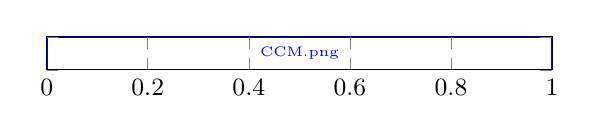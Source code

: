 %Ryan Tunstall
\begin{tikzpicture}[font=\small]

\begin{axis}[
xmin=0, xmax=1, %Adjust x range here and also in line 18
ymin=0, ymax=1,
axis on top,
width=8cm,
height=2cm,
scaled x ticks=false,
%xtick={0,0.2,0.4,0.6,0.8,1.0}, %Uncomment these two for explicit x ticks
%xticklabels={0,0.2,0.4,0.6,0.8,1},
ytick={0,1},
yticklabels={,,},
%xlabel={$T^{*}_{\textrm{\textcolor{white}{\textvisiblespace}}}$}
]

%Adjust x range here aswell
\addplot graphics [includegraphics cmd=\pgfimage,xmin=0, xmax=1, ymin=0, ymax=1] 
%%Uncomment which colour bar to use in the plot
{CCM.png}; %StarCCM+ 256 Colours
%{CCM32.png}; %StarCCM+ 32 Colours
%{Paraview.png}; %Paraview colour bar, does not reflect rendered scene effects + lighting - 256 Colours
%{Paraview32.png}; %Paraview colour bar, does not reflect rendered scene effects + lighting - 32 Colours
%{Paraview2.png}; %Paraview colour bar, does reflect rendered scene effects + lighting - 256 Colours
%{Paraview2_32.png}; %Paraview colour bar, does reflect rendered scene effects + lighting - 32 Colours

\path [draw=black, fill opacity=0] (axis cs:13,1)--(axis cs:13,1);

\path [draw=black, fill opacity=0] (axis cs:0.05,13)--(axis cs:0.05,13);

\path [draw=black, fill opacity=0] (axis cs:13,1.388e-17)--(axis cs:13,1.388e-17);

\path [draw=black, fill opacity=0] (axis cs:0,13)--(axis cs:0,13);

\end{axis}

\end{tikzpicture}
